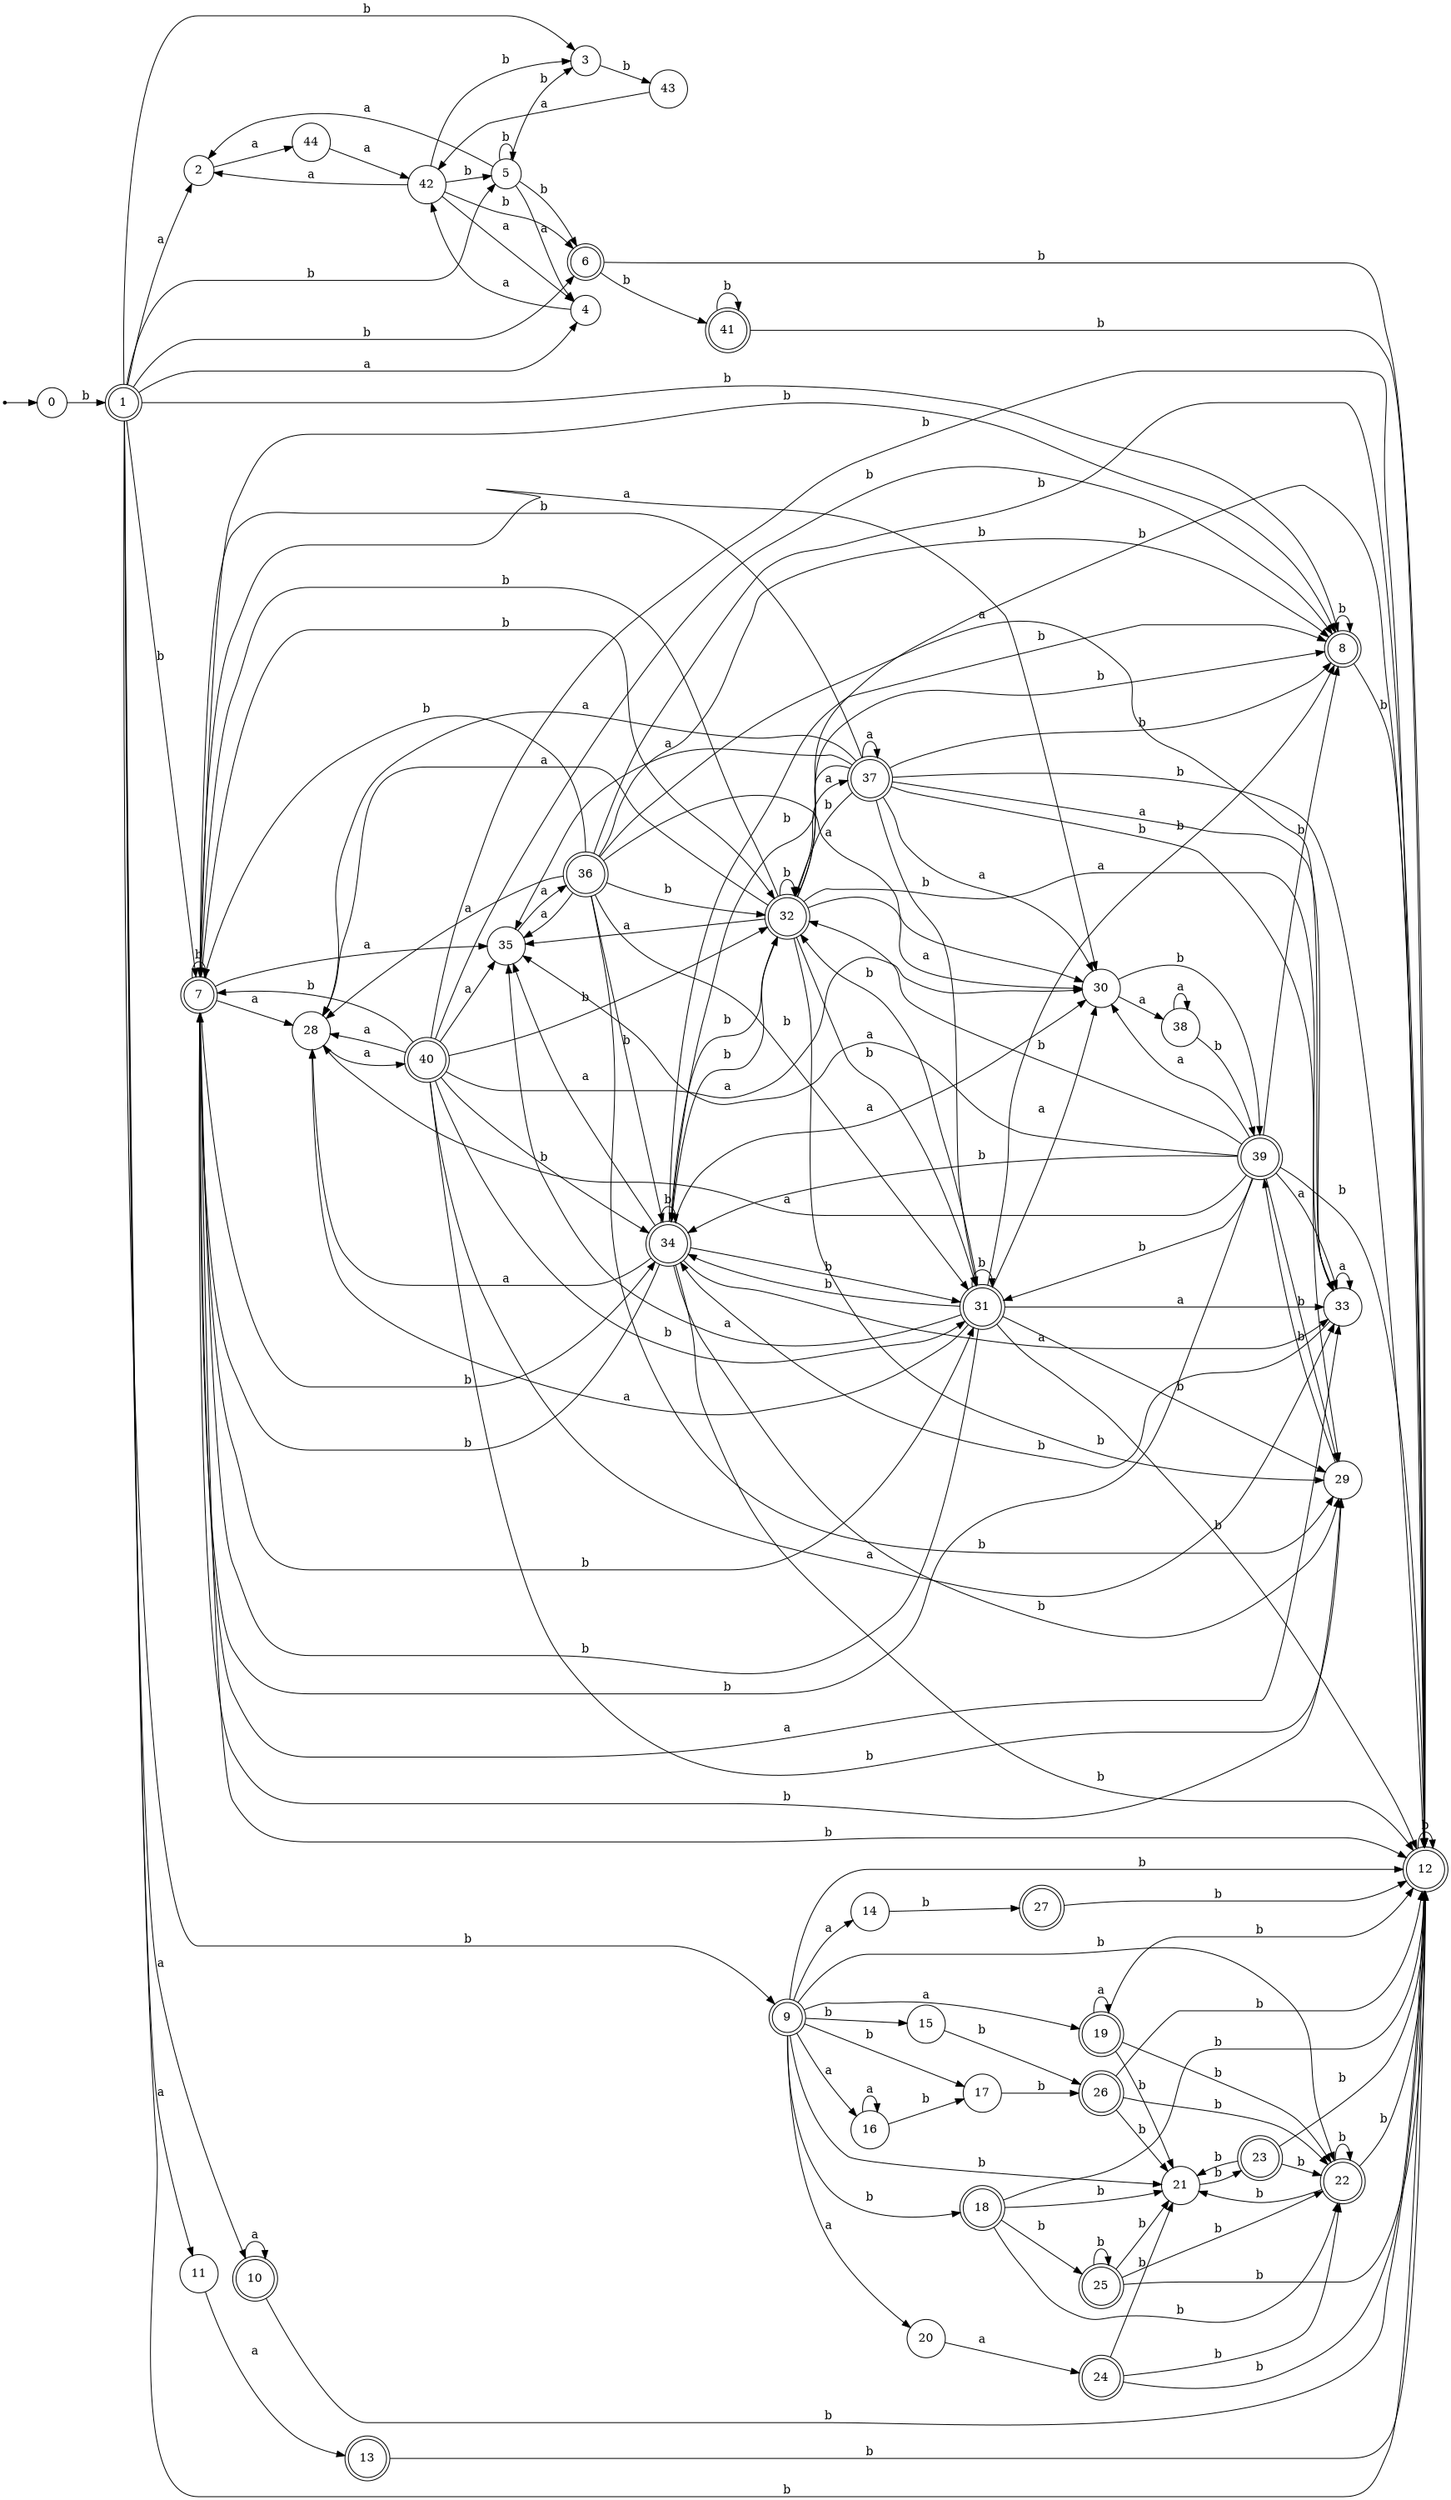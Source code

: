 digraph finite_state_machine {
rankdir=LR;
size="20,20";
node [shape = point]; "dummy0"
node [shape = circle]; "0";
"dummy0" -> "0";
node [shape = doublecircle]; "1";node [shape = circle]; "2";
node [shape = circle]; "3";
node [shape = circle]; "4";
node [shape = circle]; "5";
node [shape = doublecircle]; "6";node [shape = doublecircle]; "7";node [shape = doublecircle]; "8";node [shape = doublecircle]; "9";node [shape = doublecircle]; "10";node [shape = circle]; "11";
node [shape = doublecircle]; "12";node [shape = doublecircle]; "13";node [shape = circle]; "14";
node [shape = circle]; "15";
node [shape = circle]; "16";
node [shape = circle]; "17";
node [shape = doublecircle]; "18";node [shape = doublecircle]; "19";node [shape = circle]; "20";
node [shape = circle]; "21";
node [shape = doublecircle]; "22";node [shape = doublecircle]; "23";node [shape = doublecircle]; "24";node [shape = doublecircle]; "25";node [shape = doublecircle]; "26";node [shape = doublecircle]; "27";node [shape = circle]; "28";
node [shape = circle]; "29";
node [shape = circle]; "30";
node [shape = doublecircle]; "31";node [shape = doublecircle]; "32";node [shape = circle]; "33";
node [shape = doublecircle]; "34";node [shape = circle]; "35";
node [shape = doublecircle]; "36";node [shape = doublecircle]; "37";node [shape = circle]; "38";
node [shape = doublecircle]; "39";node [shape = doublecircle]; "40";node [shape = doublecircle]; "41";node [shape = circle]; "42";
node [shape = circle]; "43";
node [shape = circle]; "44";
"0" -> "1" [label = "b"];
 "1" -> "11" [label = "a"];
 "1" -> "2" [label = "a"];
 "1" -> "10" [label = "a"];
 "1" -> "4" [label = "a"];
 "1" -> "3" [label = "b"];
 "1" -> "5" [label = "b"];
 "1" -> "6" [label = "b"];
 "1" -> "7" [label = "b"];
 "1" -> "8" [label = "b"];
 "1" -> "9" [label = "b"];
 "1" -> "12" [label = "b"];
 "12" -> "12" [label = "b"];
 "11" -> "13" [label = "a"];
 "13" -> "12" [label = "b"];
 "10" -> "10" [label = "a"];
 "10" -> "12" [label = "b"];
 "9" -> "16" [label = "a"];
 "9" -> "19" [label = "a"];
 "9" -> "20" [label = "a"];
 "9" -> "14" [label = "a"];
 "9" -> "17" [label = "b"];
 "9" -> "18" [label = "b"];
 "9" -> "21" [label = "b"];
 "9" -> "22" [label = "b"];
 "9" -> "12" [label = "b"];
 "9" -> "15" [label = "b"];
 "22" -> "12" [label = "b"];
 "22" -> "21" [label = "b"];
 "22" -> "22" [label = "b"];
 "21" -> "23" [label = "b"];
 "23" -> "12" [label = "b"];
 "23" -> "21" [label = "b"];
 "23" -> "22" [label = "b"];
 "20" -> "24" [label = "a"];
 "24" -> "12" [label = "b"];
 "24" -> "21" [label = "b"];
 "24" -> "22" [label = "b"];
 "19" -> "19" [label = "a"];
 "19" -> "12" [label = "b"];
 "19" -> "21" [label = "b"];
 "19" -> "22" [label = "b"];
 "18" -> "25" [label = "b"];
 "18" -> "12" [label = "b"];
 "18" -> "21" [label = "b"];
 "18" -> "22" [label = "b"];
 "25" -> "25" [label = "b"];
 "25" -> "12" [label = "b"];
 "25" -> "21" [label = "b"];
 "25" -> "22" [label = "b"];
 "17" -> "26" [label = "b"];
 "26" -> "12" [label = "b"];
 "26" -> "21" [label = "b"];
 "26" -> "22" [label = "b"];
 "16" -> "16" [label = "a"];
 "16" -> "17" [label = "b"];
 "15" -> "26" [label = "b"];
 "14" -> "27" [label = "b"];
 "27" -> "12" [label = "b"];
 "8" -> "8" [label = "b"];
 "8" -> "12" [label = "b"];
 "7" -> "32" [label = "b"];
 "7" -> "34" [label = "b"];
 "7" -> "7" [label = "b"];
 "7" -> "8" [label = "b"];
 "7" -> "12" [label = "b"];
 "7" -> "29" [label = "b"];
 "7" -> "31" [label = "b"];
 "7" -> "33" [label = "a"];
 "7" -> "35" [label = "a"];
 "7" -> "28" [label = "a"];
 "7" -> "30" [label = "a"];
 "35" -> "36" [label = "a"];
 "36" -> "33" [label = "a"];
 "36" -> "35" [label = "a"];
 "36" -> "28" [label = "a"];
 "36" -> "30" [label = "a"];
 "36" -> "32" [label = "b"];
 "36" -> "34" [label = "b"];
 "36" -> "7" [label = "b"];
 "36" -> "8" [label = "b"];
 "36" -> "12" [label = "b"];
 "36" -> "29" [label = "b"];
 "36" -> "31" [label = "b"];
 "34" -> "32" [label = "b"];
 "34" -> "34" [label = "b"];
 "34" -> "7" [label = "b"];
 "34" -> "8" [label = "b"];
 "34" -> "12" [label = "b"];
 "34" -> "29" [label = "b"];
 "34" -> "31" [label = "b"];
 "34" -> "33" [label = "a"];
 "34" -> "35" [label = "a"];
 "34" -> "28" [label = "a"];
 "34" -> "30" [label = "a"];
 "33" -> "33" [label = "a"];
 "33" -> "34" [label = "b"];
 "32" -> "32" [label = "b"];
 "32" -> "34" [label = "b"];
 "32" -> "7" [label = "b"];
 "32" -> "8" [label = "b"];
 "32" -> "12" [label = "b"];
 "32" -> "29" [label = "b"];
 "32" -> "31" [label = "b"];
 "32" -> "33" [label = "a"];
 "32" -> "35" [label = "a"];
 "32" -> "37" [label = "a"];
 "32" -> "28" [label = "a"];
 "32" -> "30" [label = "a"];
 "37" -> "33" [label = "a"];
 "37" -> "35" [label = "a"];
 "37" -> "37" [label = "a"];
 "37" -> "28" [label = "a"];
 "37" -> "30" [label = "a"];
 "37" -> "32" [label = "b"];
 "37" -> "34" [label = "b"];
 "37" -> "7" [label = "b"];
 "37" -> "8" [label = "b"];
 "37" -> "12" [label = "b"];
 "37" -> "29" [label = "b"];
 "37" -> "31" [label = "b"];
 "31" -> "32" [label = "b"];
 "31" -> "34" [label = "b"];
 "31" -> "7" [label = "b"];
 "31" -> "8" [label = "b"];
 "31" -> "12" [label = "b"];
 "31" -> "29" [label = "b"];
 "31" -> "31" [label = "b"];
 "31" -> "33" [label = "a"];
 "31" -> "35" [label = "a"];
 "31" -> "28" [label = "a"];
 "31" -> "30" [label = "a"];
 "30" -> "38" [label = "a"];
 "30" -> "39" [label = "b"];
 "39" -> "32" [label = "b"];
 "39" -> "34" [label = "b"];
 "39" -> "7" [label = "b"];
 "39" -> "8" [label = "b"];
 "39" -> "12" [label = "b"];
 "39" -> "29" [label = "b"];
 "39" -> "31" [label = "b"];
 "39" -> "33" [label = "a"];
 "39" -> "35" [label = "a"];
 "39" -> "28" [label = "a"];
 "39" -> "30" [label = "a"];
 "38" -> "38" [label = "a"];
 "38" -> "39" [label = "b"];
 "29" -> "39" [label = "b"];
 "28" -> "40" [label = "a"];
 "40" -> "33" [label = "a"];
 "40" -> "35" [label = "a"];
 "40" -> "28" [label = "a"];
 "40" -> "30" [label = "a"];
 "40" -> "32" [label = "b"];
 "40" -> "34" [label = "b"];
 "40" -> "7" [label = "b"];
 "40" -> "8" [label = "b"];
 "40" -> "12" [label = "b"];
 "40" -> "29" [label = "b"];
 "40" -> "31" [label = "b"];
 "6" -> "41" [label = "b"];
 "6" -> "12" [label = "b"];
 "41" -> "41" [label = "b"];
 "41" -> "12" [label = "b"];
 "5" -> "3" [label = "b"];
 "5" -> "5" [label = "b"];
 "5" -> "6" [label = "b"];
 "5" -> "2" [label = "a"];
 "5" -> "4" [label = "a"];
 "4" -> "42" [label = "a"];
 "42" -> "2" [label = "a"];
 "42" -> "4" [label = "a"];
 "42" -> "3" [label = "b"];
 "42" -> "5" [label = "b"];
 "42" -> "6" [label = "b"];
 "3" -> "43" [label = "b"];
 "43" -> "42" [label = "a"];
 "2" -> "44" [label = "a"];
 "44" -> "42" [label = "a"];
 }
